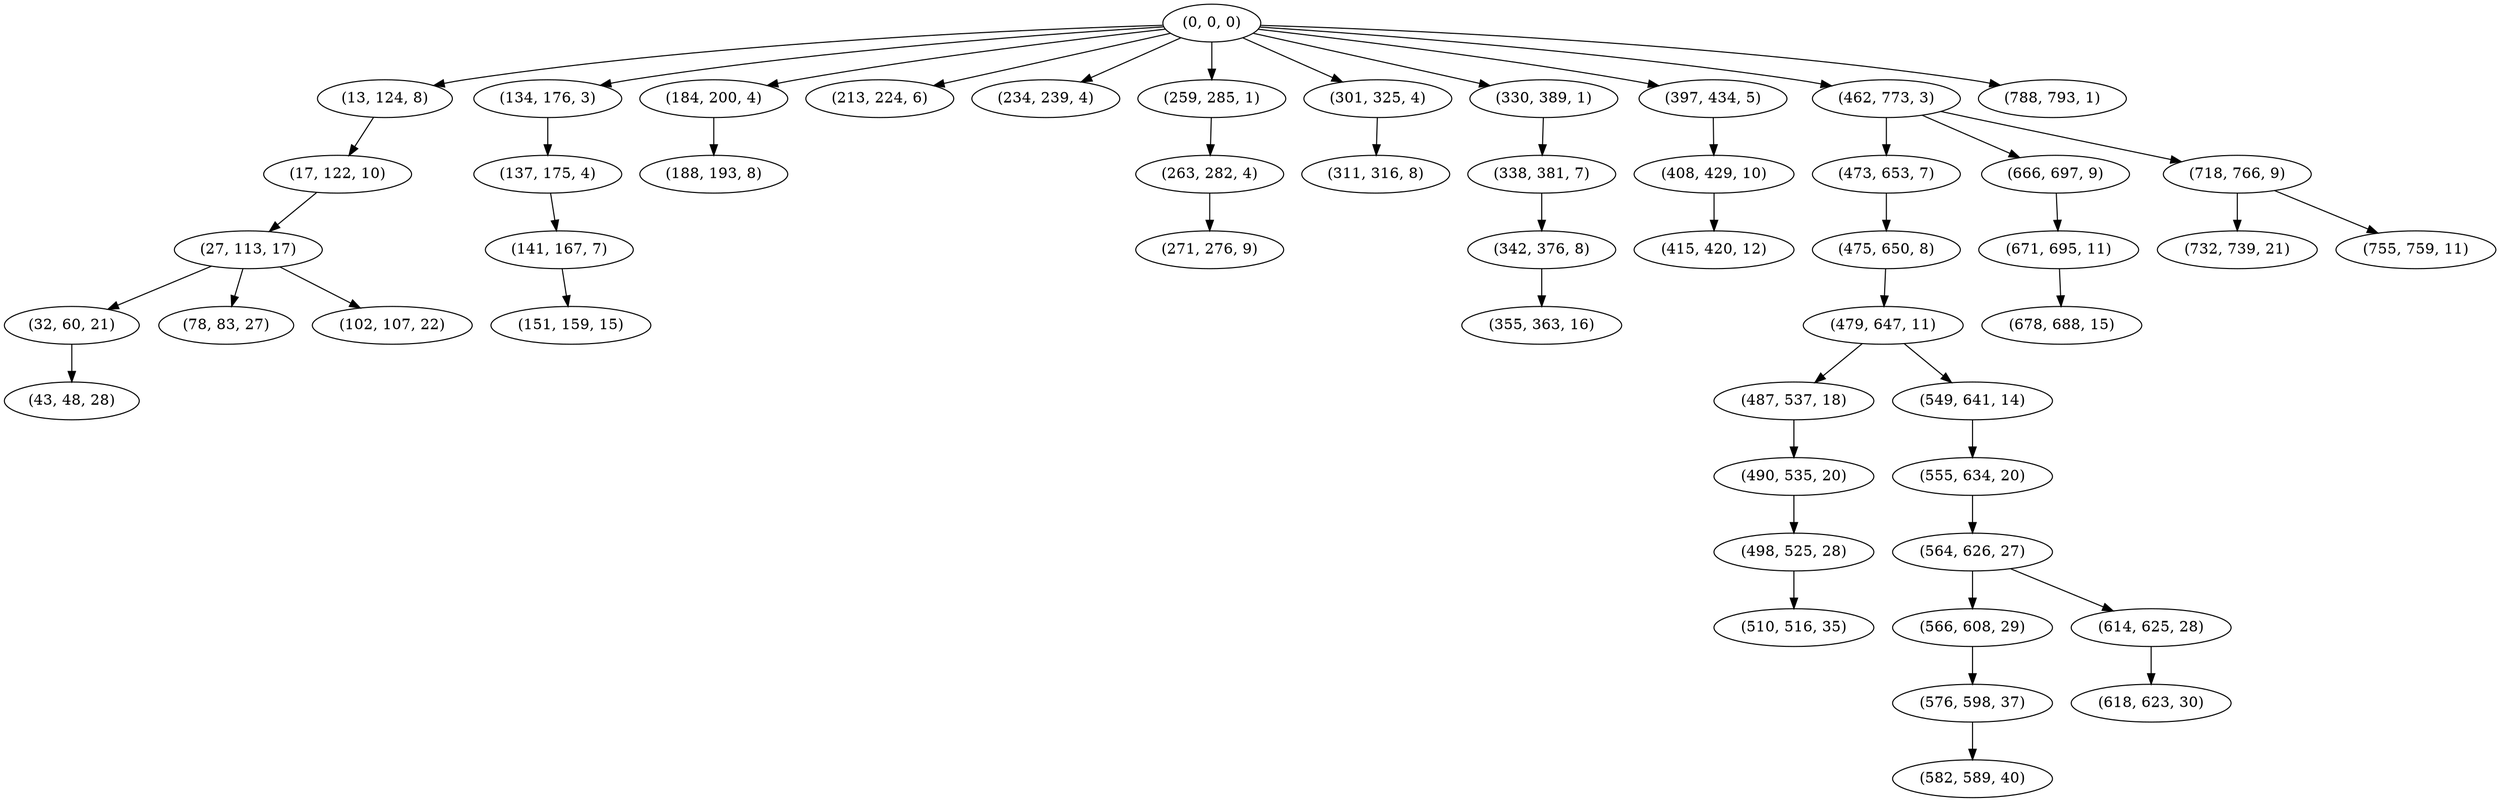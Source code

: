 digraph tree {
    "(0, 0, 0)";
    "(13, 124, 8)";
    "(17, 122, 10)";
    "(27, 113, 17)";
    "(32, 60, 21)";
    "(43, 48, 28)";
    "(78, 83, 27)";
    "(102, 107, 22)";
    "(134, 176, 3)";
    "(137, 175, 4)";
    "(141, 167, 7)";
    "(151, 159, 15)";
    "(184, 200, 4)";
    "(188, 193, 8)";
    "(213, 224, 6)";
    "(234, 239, 4)";
    "(259, 285, 1)";
    "(263, 282, 4)";
    "(271, 276, 9)";
    "(301, 325, 4)";
    "(311, 316, 8)";
    "(330, 389, 1)";
    "(338, 381, 7)";
    "(342, 376, 8)";
    "(355, 363, 16)";
    "(397, 434, 5)";
    "(408, 429, 10)";
    "(415, 420, 12)";
    "(462, 773, 3)";
    "(473, 653, 7)";
    "(475, 650, 8)";
    "(479, 647, 11)";
    "(487, 537, 18)";
    "(490, 535, 20)";
    "(498, 525, 28)";
    "(510, 516, 35)";
    "(549, 641, 14)";
    "(555, 634, 20)";
    "(564, 626, 27)";
    "(566, 608, 29)";
    "(576, 598, 37)";
    "(582, 589, 40)";
    "(614, 625, 28)";
    "(618, 623, 30)";
    "(666, 697, 9)";
    "(671, 695, 11)";
    "(678, 688, 15)";
    "(718, 766, 9)";
    "(732, 739, 21)";
    "(755, 759, 11)";
    "(788, 793, 1)";
    "(0, 0, 0)" -> "(13, 124, 8)";
    "(0, 0, 0)" -> "(134, 176, 3)";
    "(0, 0, 0)" -> "(184, 200, 4)";
    "(0, 0, 0)" -> "(213, 224, 6)";
    "(0, 0, 0)" -> "(234, 239, 4)";
    "(0, 0, 0)" -> "(259, 285, 1)";
    "(0, 0, 0)" -> "(301, 325, 4)";
    "(0, 0, 0)" -> "(330, 389, 1)";
    "(0, 0, 0)" -> "(397, 434, 5)";
    "(0, 0, 0)" -> "(462, 773, 3)";
    "(0, 0, 0)" -> "(788, 793, 1)";
    "(13, 124, 8)" -> "(17, 122, 10)";
    "(17, 122, 10)" -> "(27, 113, 17)";
    "(27, 113, 17)" -> "(32, 60, 21)";
    "(27, 113, 17)" -> "(78, 83, 27)";
    "(27, 113, 17)" -> "(102, 107, 22)";
    "(32, 60, 21)" -> "(43, 48, 28)";
    "(134, 176, 3)" -> "(137, 175, 4)";
    "(137, 175, 4)" -> "(141, 167, 7)";
    "(141, 167, 7)" -> "(151, 159, 15)";
    "(184, 200, 4)" -> "(188, 193, 8)";
    "(259, 285, 1)" -> "(263, 282, 4)";
    "(263, 282, 4)" -> "(271, 276, 9)";
    "(301, 325, 4)" -> "(311, 316, 8)";
    "(330, 389, 1)" -> "(338, 381, 7)";
    "(338, 381, 7)" -> "(342, 376, 8)";
    "(342, 376, 8)" -> "(355, 363, 16)";
    "(397, 434, 5)" -> "(408, 429, 10)";
    "(408, 429, 10)" -> "(415, 420, 12)";
    "(462, 773, 3)" -> "(473, 653, 7)";
    "(462, 773, 3)" -> "(666, 697, 9)";
    "(462, 773, 3)" -> "(718, 766, 9)";
    "(473, 653, 7)" -> "(475, 650, 8)";
    "(475, 650, 8)" -> "(479, 647, 11)";
    "(479, 647, 11)" -> "(487, 537, 18)";
    "(479, 647, 11)" -> "(549, 641, 14)";
    "(487, 537, 18)" -> "(490, 535, 20)";
    "(490, 535, 20)" -> "(498, 525, 28)";
    "(498, 525, 28)" -> "(510, 516, 35)";
    "(549, 641, 14)" -> "(555, 634, 20)";
    "(555, 634, 20)" -> "(564, 626, 27)";
    "(564, 626, 27)" -> "(566, 608, 29)";
    "(564, 626, 27)" -> "(614, 625, 28)";
    "(566, 608, 29)" -> "(576, 598, 37)";
    "(576, 598, 37)" -> "(582, 589, 40)";
    "(614, 625, 28)" -> "(618, 623, 30)";
    "(666, 697, 9)" -> "(671, 695, 11)";
    "(671, 695, 11)" -> "(678, 688, 15)";
    "(718, 766, 9)" -> "(732, 739, 21)";
    "(718, 766, 9)" -> "(755, 759, 11)";
}
